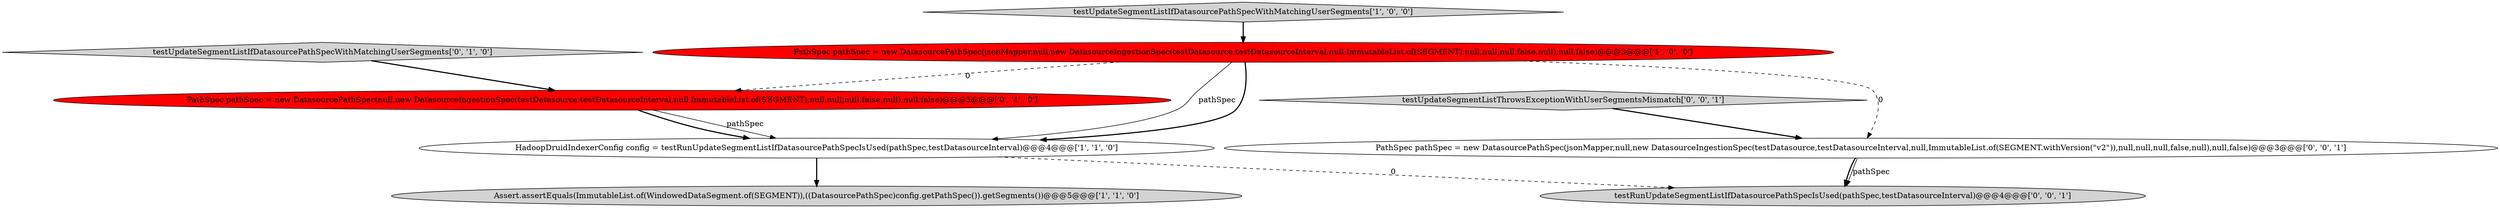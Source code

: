 digraph {
1 [style = filled, label = "HadoopDruidIndexerConfig config = testRunUpdateSegmentListIfDatasourcePathSpecIsUsed(pathSpec,testDatasourceInterval)@@@4@@@['1', '1', '0']", fillcolor = white, shape = ellipse image = "AAA0AAABBB1BBB"];
4 [style = filled, label = "testUpdateSegmentListIfDatasourcePathSpecWithMatchingUserSegments['0', '1', '0']", fillcolor = lightgray, shape = diamond image = "AAA0AAABBB2BBB"];
6 [style = filled, label = "PathSpec pathSpec = new DatasourcePathSpec(jsonMapper,null,new DatasourceIngestionSpec(testDatasource,testDatasourceInterval,null,ImmutableList.of(SEGMENT.withVersion(\"v2\")),null,null,null,false,null),null,false)@@@3@@@['0', '0', '1']", fillcolor = white, shape = ellipse image = "AAA0AAABBB3BBB"];
8 [style = filled, label = "testUpdateSegmentListThrowsExceptionWithUserSegmentsMismatch['0', '0', '1']", fillcolor = lightgray, shape = diamond image = "AAA0AAABBB3BBB"];
3 [style = filled, label = "Assert.assertEquals(ImmutableList.of(WindowedDataSegment.of(SEGMENT)),((DatasourcePathSpec)config.getPathSpec()).getSegments())@@@5@@@['1', '1', '0']", fillcolor = lightgray, shape = ellipse image = "AAA0AAABBB1BBB"];
7 [style = filled, label = "testRunUpdateSegmentListIfDatasourcePathSpecIsUsed(pathSpec,testDatasourceInterval)@@@4@@@['0', '0', '1']", fillcolor = lightgray, shape = ellipse image = "AAA0AAABBB3BBB"];
5 [style = filled, label = "PathSpec pathSpec = new DatasourcePathSpec(null,new DatasourceIngestionSpec(testDatasource,testDatasourceInterval,null,ImmutableList.of(SEGMENT),null,null,null,false,null),null,false)@@@3@@@['0', '1', '0']", fillcolor = red, shape = ellipse image = "AAA1AAABBB2BBB"];
0 [style = filled, label = "PathSpec pathSpec = new DatasourcePathSpec(jsonMapper,null,new DatasourceIngestionSpec(testDatasource,testDatasourceInterval,null,ImmutableList.of(SEGMENT),null,null,null,false,null),null,false)@@@3@@@['1', '0', '0']", fillcolor = red, shape = ellipse image = "AAA1AAABBB1BBB"];
2 [style = filled, label = "testUpdateSegmentListIfDatasourcePathSpecWithMatchingUserSegments['1', '0', '0']", fillcolor = lightgray, shape = diamond image = "AAA0AAABBB1BBB"];
1->3 [style = bold, label=""];
5->1 [style = bold, label=""];
5->1 [style = solid, label="pathSpec"];
2->0 [style = bold, label=""];
8->6 [style = bold, label=""];
0->1 [style = solid, label="pathSpec"];
1->7 [style = dashed, label="0"];
6->7 [style = bold, label=""];
6->7 [style = solid, label="pathSpec"];
0->5 [style = dashed, label="0"];
4->5 [style = bold, label=""];
0->1 [style = bold, label=""];
0->6 [style = dashed, label="0"];
}
